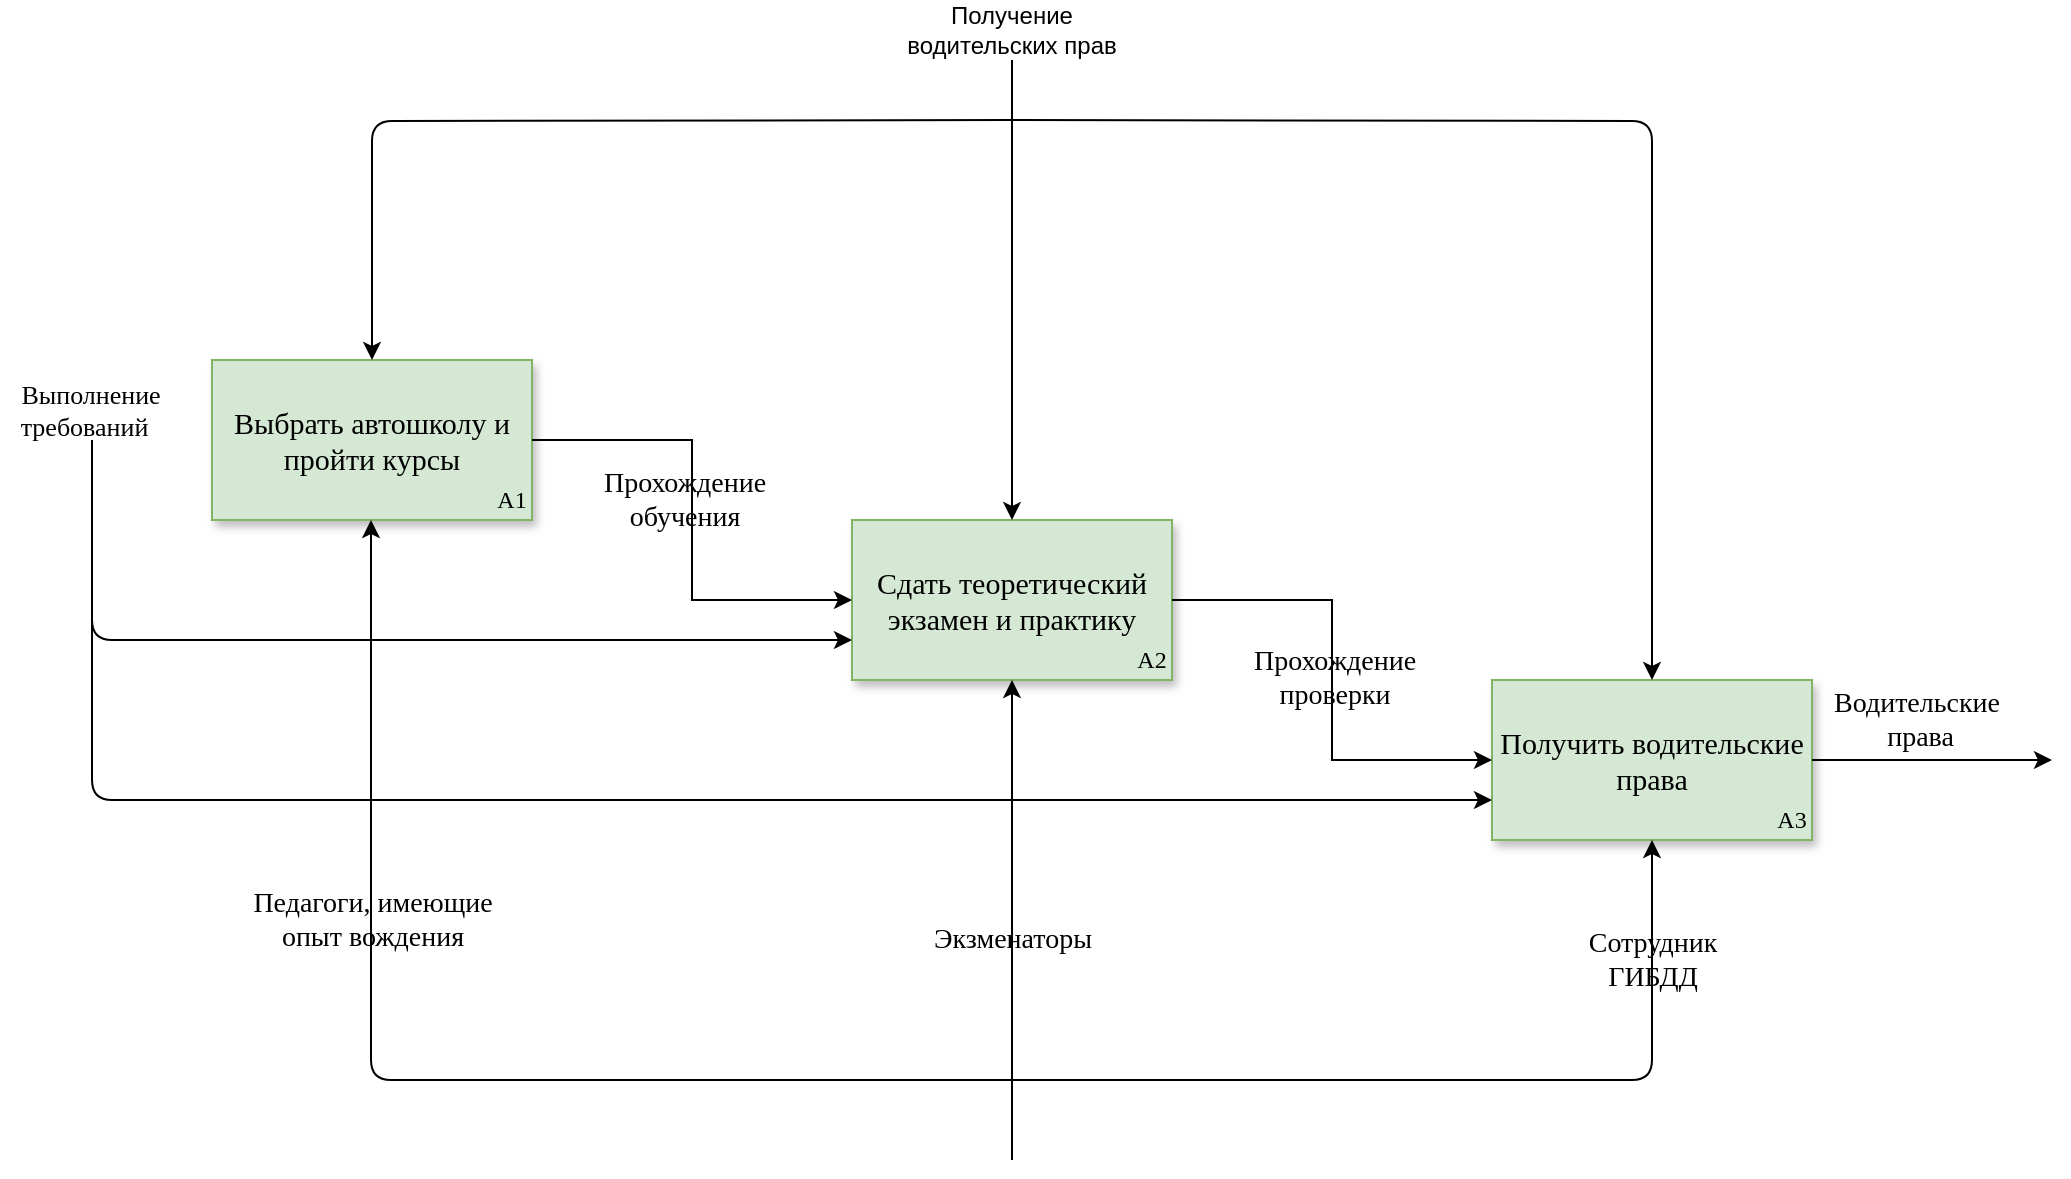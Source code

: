 <mxfile version="20.6.1" type="github">
  <diagram name="Page-1" id="e7e014a7-5840-1c2e-5031-d8a46d1fe8dd">
    <mxGraphModel dx="1614" dy="789" grid="1" gridSize="10" guides="1" tooltips="1" connect="1" arrows="1" fold="1" page="1" pageScale="1" pageWidth="1169" pageHeight="826" background="none" math="0" shadow="0">
      <root>
        <mxCell id="0" />
        <mxCell id="1" parent="0" />
        <mxCell id="vzEPvGNgW9T1r-BRCIDj-41" value="Выбрать автошколу и пройти курсы" style="rounded=0;whiteSpace=wrap;html=1;labelBackgroundColor=none;fontFamily=Times New Roman;fontSize=15;fillColor=#d5e8d4;strokeColor=#82b366;sketch=0;shadow=1;" vertex="1" parent="1">
          <mxGeometry x="280" y="240" width="160" height="80" as="geometry" />
        </mxCell>
        <mxCell id="vzEPvGNgW9T1r-BRCIDj-42" value="Сдать теоретический экзамен и практику" style="rounded=0;whiteSpace=wrap;html=1;labelBackgroundColor=none;fontFamily=Times New Roman;fontSize=15;fillColor=#d5e8d4;strokeColor=#82b366;sketch=0;shadow=1;" vertex="1" parent="1">
          <mxGeometry x="600" y="320" width="160" height="80" as="geometry" />
        </mxCell>
        <mxCell id="vzEPvGNgW9T1r-BRCIDj-43" value="Получить водительские права" style="rounded=0;whiteSpace=wrap;html=1;labelBackgroundColor=none;fontFamily=Times New Roman;fontSize=15;fillColor=#d5e8d4;strokeColor=#82b366;sketch=0;shadow=1;" vertex="1" parent="1">
          <mxGeometry x="920" y="400" width="160" height="80" as="geometry" />
        </mxCell>
        <mxCell id="vzEPvGNgW9T1r-BRCIDj-44" value="" style="endArrow=classic;html=1;rounded=0;exitX=1;exitY=0.5;exitDx=0;exitDy=0;entryX=0;entryY=0.5;entryDx=0;entryDy=0;edgeStyle=orthogonalEdgeStyle;fontFamily=Times New Roman;" edge="1" parent="1" source="vzEPvGNgW9T1r-BRCIDj-41" target="vzEPvGNgW9T1r-BRCIDj-42">
          <mxGeometry width="50" height="50" relative="1" as="geometry">
            <mxPoint x="640" y="490" as="sourcePoint" />
            <mxPoint x="690" y="440" as="targetPoint" />
          </mxGeometry>
        </mxCell>
        <mxCell id="vzEPvGNgW9T1r-BRCIDj-45" value="Прохождение&lt;br&gt;обучения" style="edgeLabel;html=1;align=center;verticalAlign=middle;resizable=0;points=[];fontSize=14;fontFamily=Times New Roman;labelBackgroundColor=none;" vertex="1" connectable="0" parent="vzEPvGNgW9T1r-BRCIDj-44">
          <mxGeometry x="-0.216" y="-4" relative="1" as="geometry">
            <mxPoint y="16" as="offset" />
          </mxGeometry>
        </mxCell>
        <mxCell id="vzEPvGNgW9T1r-BRCIDj-46" value="" style="endArrow=classic;html=1;rounded=0;exitX=1;exitY=0.5;exitDx=0;exitDy=0;entryX=0;entryY=0.5;entryDx=0;entryDy=0;edgeStyle=orthogonalEdgeStyle;fontFamily=Times New Roman;" edge="1" parent="1" source="vzEPvGNgW9T1r-BRCIDj-42" target="vzEPvGNgW9T1r-BRCIDj-43">
          <mxGeometry width="50" height="50" relative="1" as="geometry">
            <mxPoint x="640" y="490" as="sourcePoint" />
            <mxPoint x="690" y="440" as="targetPoint" />
          </mxGeometry>
        </mxCell>
        <mxCell id="vzEPvGNgW9T1r-BRCIDj-47" value="Прохождение &lt;br&gt;проверки" style="edgeLabel;html=1;align=center;verticalAlign=middle;resizable=0;points=[];fontSize=14;fontFamily=Times New Roman;labelBackgroundColor=none;" vertex="1" connectable="0" parent="vzEPvGNgW9T1r-BRCIDj-46">
          <mxGeometry x="-0.141" y="1" relative="1" as="geometry">
            <mxPoint y="16" as="offset" />
          </mxGeometry>
        </mxCell>
        <mxCell id="vzEPvGNgW9T1r-BRCIDj-48" value="Выполнение &lt;br style=&quot;font-size: 13px;&quot;&gt;требований&amp;nbsp;&amp;nbsp;" style="text;html=1;align=center;verticalAlign=middle;resizable=0;points=[];autosize=1;strokeColor=none;fillColor=none;fontFamily=Times New Roman;fontSize=13;" vertex="1" parent="1">
          <mxGeometry x="174" y="245" width="90" height="40" as="geometry" />
        </mxCell>
        <mxCell id="vzEPvGNgW9T1r-BRCIDj-49" value="A1" style="text;html=1;strokeColor=none;fillColor=none;align=center;verticalAlign=middle;whiteSpace=wrap;rounded=0;fontFamily=Times New Roman;" vertex="1" parent="1">
          <mxGeometry x="420" y="300" width="20" height="20" as="geometry" />
        </mxCell>
        <mxCell id="vzEPvGNgW9T1r-BRCIDj-50" value="A2" style="text;html=1;strokeColor=none;fillColor=none;align=center;verticalAlign=middle;whiteSpace=wrap;rounded=0;fontFamily=Times New Roman;" vertex="1" parent="1">
          <mxGeometry x="740" y="380" width="20" height="20" as="geometry" />
        </mxCell>
        <mxCell id="vzEPvGNgW9T1r-BRCIDj-51" value="" style="endArrow=classic;html=1;rounded=1;entryX=0.5;entryY=0;entryDx=0;entryDy=0;fontFamily=Times New Roman;edgeStyle=orthogonalEdgeStyle;" edge="1" parent="1" target="vzEPvGNgW9T1r-BRCIDj-41">
          <mxGeometry width="50" height="50" relative="1" as="geometry">
            <mxPoint x="680" y="120" as="sourcePoint" />
            <mxPoint x="280" y="310" as="targetPoint" />
          </mxGeometry>
        </mxCell>
        <mxCell id="vzEPvGNgW9T1r-BRCIDj-52" value="" style="endArrow=classic;html=1;rounded=0;entryX=0.5;entryY=1;entryDx=0;entryDy=0;fontFamily=Times New Roman;" edge="1" parent="1" target="vzEPvGNgW9T1r-BRCIDj-42">
          <mxGeometry width="50" height="50" relative="1" as="geometry">
            <mxPoint x="680" y="640" as="sourcePoint" />
            <mxPoint x="660" y="525" as="targetPoint" />
          </mxGeometry>
        </mxCell>
        <mxCell id="vzEPvGNgW9T1r-BRCIDj-53" value="Экзменаторы" style="edgeLabel;html=1;align=center;verticalAlign=middle;resizable=0;points=[];labelBackgroundColor=none;fontFamily=Times New Roman;fontSize=14;" vertex="1" connectable="0" parent="vzEPvGNgW9T1r-BRCIDj-52">
          <mxGeometry x="-0.145" y="2" relative="1" as="geometry">
            <mxPoint x="2" y="-8" as="offset" />
          </mxGeometry>
        </mxCell>
        <mxCell id="vzEPvGNgW9T1r-BRCIDj-54" value="" style="endArrow=classic;html=1;rounded=1;entryX=0.5;entryY=1;entryDx=0;entryDy=0;fontFamily=Times New Roman;edgeStyle=orthogonalEdgeStyle;" edge="1" parent="1" target="vzEPvGNgW9T1r-BRCIDj-43">
          <mxGeometry width="50" height="50" relative="1" as="geometry">
            <mxPoint x="680" y="600" as="sourcePoint" />
            <mxPoint x="980" y="720" as="targetPoint" />
            <Array as="points">
              <mxPoint x="680" y="600" />
              <mxPoint x="1000" y="600" />
            </Array>
          </mxGeometry>
        </mxCell>
        <mxCell id="vzEPvGNgW9T1r-BRCIDj-55" value="Сотрудник &lt;br&gt;ГИБДД" style="edgeLabel;html=1;align=center;verticalAlign=middle;resizable=0;points=[];labelBackgroundColor=none;fontFamily=Times New Roman;fontSize=14;" vertex="1" connectable="0" parent="vzEPvGNgW9T1r-BRCIDj-54">
          <mxGeometry x="-0.145" y="2" relative="1" as="geometry">
            <mxPoint x="132" y="-58" as="offset" />
          </mxGeometry>
        </mxCell>
        <mxCell id="vzEPvGNgW9T1r-BRCIDj-56" value="" style="endArrow=classic;html=1;rounded=1;entryX=0.5;entryY=1;entryDx=0;entryDy=0;fontFamily=Times New Roman;edgeStyle=orthogonalEdgeStyle;" edge="1" parent="1">
          <mxGeometry width="50" height="50" relative="1" as="geometry">
            <mxPoint x="680" y="600" as="sourcePoint" />
            <mxPoint x="359.5" y="320" as="targetPoint" />
            <Array as="points">
              <mxPoint x="680" y="600" />
              <mxPoint x="359" y="600" />
            </Array>
          </mxGeometry>
        </mxCell>
        <mxCell id="vzEPvGNgW9T1r-BRCIDj-57" value="Педагоги, имеющие &lt;br style=&quot;font-size: 14px;&quot;&gt;опыт вождения" style="edgeLabel;html=1;align=center;verticalAlign=middle;resizable=0;points=[];labelBackgroundColor=none;fontFamily=Times New Roman;fontSize=14;" vertex="1" connectable="0" parent="vzEPvGNgW9T1r-BRCIDj-56">
          <mxGeometry x="-0.145" y="2" relative="1" as="geometry">
            <mxPoint x="-64" y="-82" as="offset" />
          </mxGeometry>
        </mxCell>
        <mxCell id="vzEPvGNgW9T1r-BRCIDj-58" value="" style="endArrow=classic;html=1;rounded=0;fontFamily=Times New Roman;fontSize=14;exitX=1;exitY=0.5;exitDx=0;exitDy=0;" edge="1" parent="1" source="vzEPvGNgW9T1r-BRCIDj-43">
          <mxGeometry width="50" height="50" relative="1" as="geometry">
            <mxPoint x="690" y="300" as="sourcePoint" />
            <mxPoint x="1200" y="440" as="targetPoint" />
          </mxGeometry>
        </mxCell>
        <mxCell id="vzEPvGNgW9T1r-BRCIDj-59" value="Водительские&lt;br&gt;&amp;nbsp;права" style="edgeLabel;html=1;align=center;verticalAlign=middle;resizable=0;points=[];fontSize=14;fontFamily=Times New Roman;labelBackgroundColor=none;" vertex="1" connectable="0" parent="vzEPvGNgW9T1r-BRCIDj-58">
          <mxGeometry x="-0.145" y="1" relative="1" as="geometry">
            <mxPoint y="-19" as="offset" />
          </mxGeometry>
        </mxCell>
        <mxCell id="vzEPvGNgW9T1r-BRCIDj-60" value="" style="endArrow=classic;html=1;rounded=1;fontFamily=Times New Roman;fontSize=14;entryX=0;entryY=0.75;entryDx=0;entryDy=0;edgeStyle=orthogonalEdgeStyle;elbow=vertical;" edge="1" parent="1" target="vzEPvGNgW9T1r-BRCIDj-42">
          <mxGeometry width="50" height="50" relative="1" as="geometry">
            <mxPoint x="220" y="280" as="sourcePoint" />
            <mxPoint x="740" y="240" as="targetPoint" />
            <Array as="points">
              <mxPoint x="220" y="280" />
              <mxPoint x="220" y="380" />
            </Array>
          </mxGeometry>
        </mxCell>
        <mxCell id="vzEPvGNgW9T1r-BRCIDj-61" value="" style="endArrow=classic;html=1;rounded=1;fontFamily=Times New Roman;fontSize=14;entryX=0;entryY=0.75;entryDx=0;entryDy=0;edgeStyle=orthogonalEdgeStyle;elbow=vertical;" edge="1" parent="1" target="vzEPvGNgW9T1r-BRCIDj-43">
          <mxGeometry width="50" height="50" relative="1" as="geometry">
            <mxPoint x="220" y="280" as="sourcePoint" />
            <mxPoint x="600" y="479.94" as="targetPoint" />
            <Array as="points">
              <mxPoint x="220" y="280" />
              <mxPoint x="220" y="460" />
            </Array>
          </mxGeometry>
        </mxCell>
        <mxCell id="vzEPvGNgW9T1r-BRCIDj-62" value="" style="endArrow=classic;html=1;rounded=1;fontFamily=Times New Roman;fontSize=14;elbow=vertical;entryX=0.5;entryY=0;entryDx=0;entryDy=0;" edge="1" parent="1" target="vzEPvGNgW9T1r-BRCIDj-42">
          <mxGeometry width="50" height="50" relative="1" as="geometry">
            <mxPoint x="680" y="90" as="sourcePoint" />
            <mxPoint x="740" y="240" as="targetPoint" />
          </mxGeometry>
        </mxCell>
        <mxCell id="vzEPvGNgW9T1r-BRCIDj-63" value="" style="endArrow=classic;html=1;rounded=1;fontFamily=Times New Roman;fontSize=14;elbow=vertical;entryX=0.5;entryY=0;entryDx=0;entryDy=0;edgeStyle=orthogonalEdgeStyle;" edge="1" parent="1" target="vzEPvGNgW9T1r-BRCIDj-43">
          <mxGeometry width="50" height="50" relative="1" as="geometry">
            <mxPoint x="680" y="120" as="sourcePoint" />
            <mxPoint x="740" y="240" as="targetPoint" />
          </mxGeometry>
        </mxCell>
        <mxCell id="vzEPvGNgW9T1r-BRCIDj-64" value="A3" style="text;html=1;strokeColor=none;fillColor=none;align=center;verticalAlign=middle;whiteSpace=wrap;rounded=0;fontFamily=Times New Roman;" vertex="1" parent="1">
          <mxGeometry x="1060" y="460" width="20" height="20" as="geometry" />
        </mxCell>
        <mxCell id="vzEPvGNgW9T1r-BRCIDj-65" value="Получение водительских прав" style="text;html=1;strokeColor=none;fillColor=none;align=center;verticalAlign=middle;whiteSpace=wrap;rounded=0;" vertex="1" parent="1">
          <mxGeometry x="620" y="60" width="120" height="30" as="geometry" />
        </mxCell>
      </root>
    </mxGraphModel>
  </diagram>
</mxfile>
